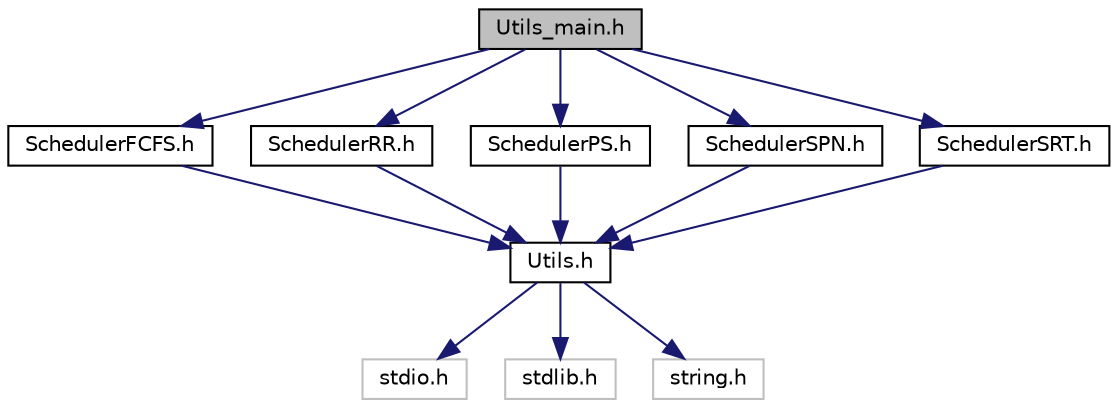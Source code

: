 digraph "Utils_main.h"
{
 // LATEX_PDF_SIZE
  edge [fontname="Helvetica",fontsize="10",labelfontname="Helvetica",labelfontsize="10"];
  node [fontname="Helvetica",fontsize="10",shape=record];
  Node1 [label="Utils_main.h",height=0.2,width=0.4,color="black", fillcolor="grey75", style="filled", fontcolor="black",tooltip=" "];
  Node1 -> Node2 [color="midnightblue",fontsize="10",style="solid"];
  Node2 [label="SchedulerFCFS.h",height=0.2,width=0.4,color="black", fillcolor="white", style="filled",URL="$SchedulerFCFS_8h.html",tooltip=" "];
  Node2 -> Node3 [color="midnightblue",fontsize="10",style="solid"];
  Node3 [label="Utils.h",height=0.2,width=0.4,color="black", fillcolor="white", style="filled",URL="$Utils_8h.html",tooltip=" "];
  Node3 -> Node4 [color="midnightblue",fontsize="10",style="solid"];
  Node4 [label="stdio.h",height=0.2,width=0.4,color="grey75", fillcolor="white", style="filled",tooltip=" "];
  Node3 -> Node5 [color="midnightblue",fontsize="10",style="solid"];
  Node5 [label="stdlib.h",height=0.2,width=0.4,color="grey75", fillcolor="white", style="filled",tooltip=" "];
  Node3 -> Node6 [color="midnightblue",fontsize="10",style="solid"];
  Node6 [label="string.h",height=0.2,width=0.4,color="grey75", fillcolor="white", style="filled",tooltip=" "];
  Node1 -> Node7 [color="midnightblue",fontsize="10",style="solid"];
  Node7 [label="SchedulerRR.h",height=0.2,width=0.4,color="black", fillcolor="white", style="filled",URL="$SchedulerRR_8h.html",tooltip=" "];
  Node7 -> Node3 [color="midnightblue",fontsize="10",style="solid"];
  Node1 -> Node8 [color="midnightblue",fontsize="10",style="solid"];
  Node8 [label="SchedulerPS.h",height=0.2,width=0.4,color="black", fillcolor="white", style="filled",URL="$SchedulerPS_8h.html",tooltip=" "];
  Node8 -> Node3 [color="midnightblue",fontsize="10",style="solid"];
  Node1 -> Node9 [color="midnightblue",fontsize="10",style="solid"];
  Node9 [label="SchedulerSPN.h",height=0.2,width=0.4,color="black", fillcolor="white", style="filled",URL="$SchedulerSPN_8h.html",tooltip=" "];
  Node9 -> Node3 [color="midnightblue",fontsize="10",style="solid"];
  Node1 -> Node10 [color="midnightblue",fontsize="10",style="solid"];
  Node10 [label="SchedulerSRT.h",height=0.2,width=0.4,color="black", fillcolor="white", style="filled",URL="$SchedulerSRT_8h.html",tooltip=" "];
  Node10 -> Node3 [color="midnightblue",fontsize="10",style="solid"];
}
